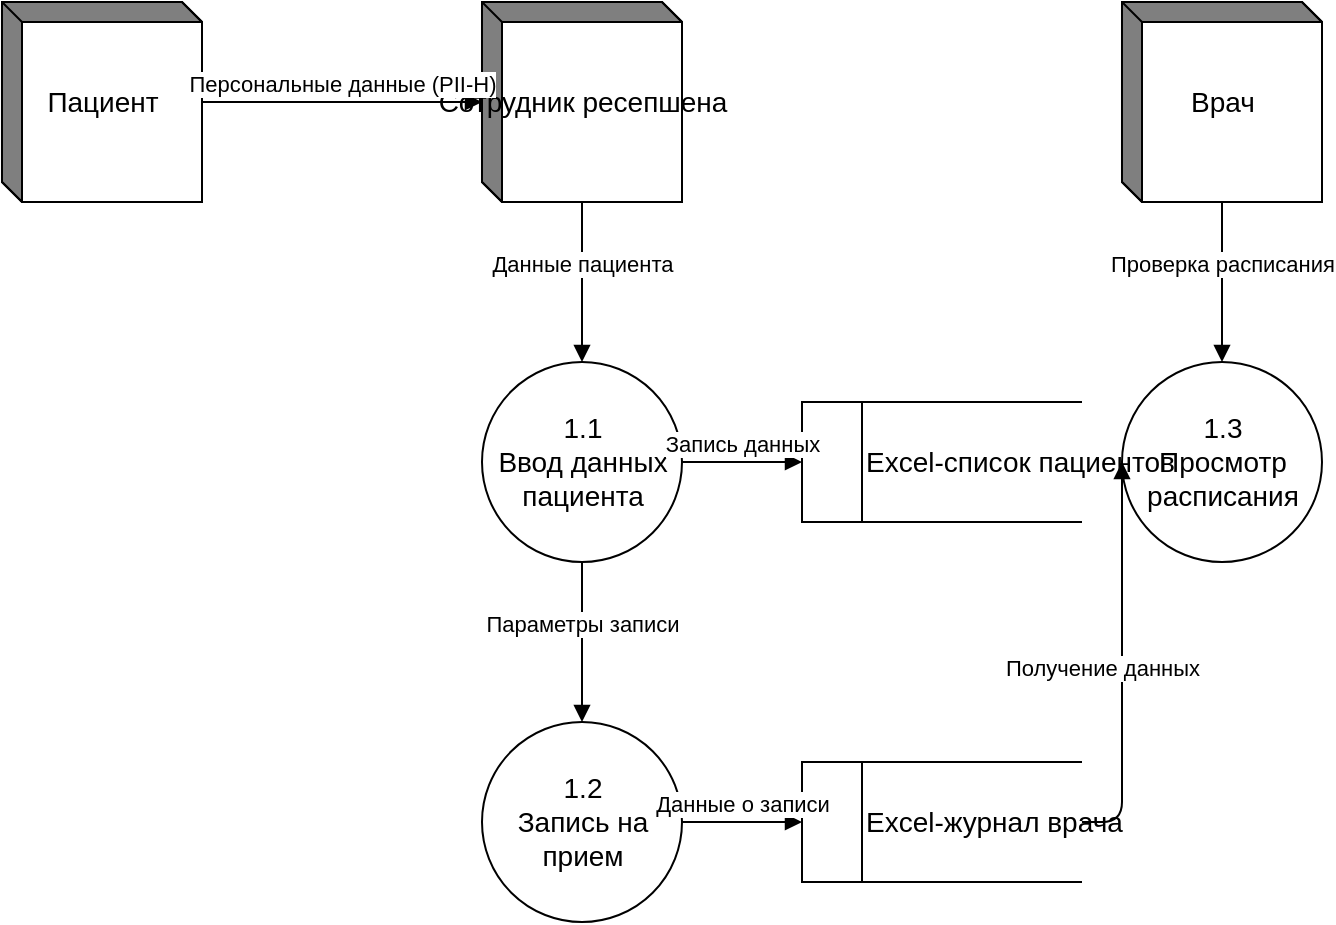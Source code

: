 <mxfile version="25.0.3" type="device">
  <diagram id="process-1-patient-registration" name="Patient Registration">
    <mxGraphModel dx="1422" dy="762" grid="1" gridSize="10" guides="1" tooltips="1" connect="1" arrows="1" fold="1" page="1" pageScale="1" pageWidth="827" pageHeight="1169" math="0" shadow="0">
      <root>
        <mxCell id="0" />
        <mxCell id="1" parent="0" />
        <!-- Внешние сущности -->
        <mxCell id="2" value="Пациент" style="html=1;dashed=0;whitespace=wrap;shape=mxgraph.dfd.externalEntity;fontSize=14;" vertex="1" parent="1">
          <mxGeometry x="80" y="200" width="100" height="100" as="geometry" />
        </mxCell>
        <mxCell id="3" value="Сотрудник ресепшена" style="html=1;dashed=0;whitespace=wrap;shape=mxgraph.dfd.externalEntity;fontSize=14;" vertex="1" parent="1">
          <mxGeometry x="320" y="200" width="100" height="100" as="geometry" />
        </mxCell>
        <mxCell id="4" value="Врач" style="html=1;dashed=0;whitespace=wrap;shape=mxgraph.dfd.externalEntity;fontSize=14;" vertex="1" parent="1">
          <mxGeometry x="640" y="200" width="100" height="100" as="geometry" />
        </mxCell>
        
        <!-- Процессы -->
        <mxCell id="5" value="1.1&#xa;Ввод данных&#xa;пациента" style="shape=ellipse;html=1;dashed=0;whitespace=wrap;perimeter=ellipsePerimeter;fontSize=14;" vertex="1" parent="1">
          <mxGeometry x="320" y="380" width="100" height="100" as="geometry" />
        </mxCell>
        <mxCell id="6" value="1.2&#xa;Запись на&#xa;прием" style="shape=ellipse;html=1;dashed=0;whitespace=wrap;perimeter=ellipsePerimeter;fontSize=14;" vertex="1" parent="1">
          <mxGeometry x="320" y="560" width="100" height="100" as="geometry" />
        </mxCell>
        <mxCell id="7" value="1.3&#xa;Просмотр&#xa;расписания" style="shape=ellipse;html=1;dashed=0;whitespace=wrap;perimeter=ellipsePerimeter;fontSize=14;" vertex="1" parent="1">
          <mxGeometry x="640" y="380" width="100" height="100" as="geometry" />
        </mxCell>
        
        <!-- Хранилища данных -->
        <mxCell id="8" value="Excel-список пациентов" style="html=1;dashed=0;whitespace=wrap;shape=mxgraph.dfd.dataStoreID;align=left;spacingLeft=30;fontSize=14;" vertex="1" parent="1">
          <mxGeometry x="480" y="400" width="140" height="60" as="geometry" />
        </mxCell>
        <mxCell id="9" value="Excel-журнал врача" style="html=1;dashed=0;whitespace=wrap;shape=mxgraph.dfd.dataStoreID;align=left;spacingLeft=30;fontSize=14;" vertex="1" parent="1">
          <mxGeometry x="480" y="580" width="140" height="60" as="geometry" />
        </mxCell>
        
        <!-- Потоки данных -->
        <mxCell id="10" value="Персональные данные (PII-H)" style="html=1;verticalAlign=bottom;endArrow=block;entryX=0;entryY=0.5;exitX=1;exitY=0.5;" edge="1" parent="1" source="2" target="3">
          <mxGeometry width="80" relative="1" as="geometry">
            <mxPoint x="200" y="390" as="sourcePoint" />
            <mxPoint x="280" y="390" as="targetPoint" />
          </mxGeometry>
        </mxCell>
        <mxCell id="11" value="Данные пациента" style="html=1;verticalAlign=bottom;endArrow=block;entryX=0.5;entryY=0;exitX=0.5;exitY=1;" edge="1" parent="1" source="3" target="5">
          <mxGeometry width="80" relative="1" as="geometry">
            <mxPoint x="360" y="330" as="sourcePoint" />
            <mxPoint x="440" y="330" as="targetPoint" />
          </mxGeometry>
        </mxCell>
        <mxCell id="12" value="Запись данных" style="html=1;verticalAlign=bottom;endArrow=block;entryX=0;entryY=0.5;exitX=1;exitY=0.5;" edge="1" parent="1" source="5" target="8">
          <mxGeometry width="80" relative="1" as="geometry">
            <mxPoint x="430" y="430" as="sourcePoint" />
            <mxPoint x="510" y="430" as="targetPoint" />
          </mxGeometry>
        </mxCell>
        <mxCell id="13" value="Параметры записи" style="html=1;verticalAlign=bottom;endArrow=block;entryX=0.5;entryY=0;exitX=0.5;exitY=1;" edge="1" parent="1" source="5" target="6">
          <mxGeometry width="80" relative="1" as="geometry">
            <mxPoint x="330" y="500" as="sourcePoint" />
            <mxPoint x="410" y="500" as="targetPoint" />
          </mxGeometry>
        </mxCell>
        <mxCell id="14" value="Данные о записи" style="html=1;verticalAlign=bottom;endArrow=block;entryX=0;entryY=0.5;exitX=1;exitY=0.5;" edge="1" parent="1" source="6" target="9">
          <mxGeometry width="80" relative="1" as="geometry">
            <mxPoint x="430" y="610" as="sourcePoint" />
            <mxPoint x="510" y="610" as="targetPoint" />
          </mxGeometry>
        </mxCell>
        <mxCell id="15" value="Проверка расписания" style="html=1;verticalAlign=bottom;endArrow=block;entryX=0.5;entryY=0;exitX=0.5;exitY=1;" edge="1" parent="1" source="4" target="7">
          <mxGeometry width="80" relative="1" as="geometry">
            <mxPoint x="640" y="330" as="sourcePoint" />
            <mxPoint x="720" y="330" as="targetPoint" />
          </mxGeometry>
        </mxCell>
        <mxCell id="16" value="Получение данных" style="html=1;verticalAlign=bottom;endArrow=block;entryX=0;entryY=0.5;exitX=1;exitY=0.5;" edge="1" parent="1" source="9" target="7">
          <mxGeometry x="-0.118" y="10" width="80" relative="1" as="geometry">
            <mxPoint x="620" y="610" as="sourcePoint" />
            <mxPoint x="640" y="430" as="targetPoint" />
            <Array as="points">
              <mxPoint x="640" y="610" />
            </Array>
            <mxPoint as="offset" />
          </mxGeometry>
        </mxCell>
      </root>
    </mxGraphModel>
  </diagram>
</mxfile>